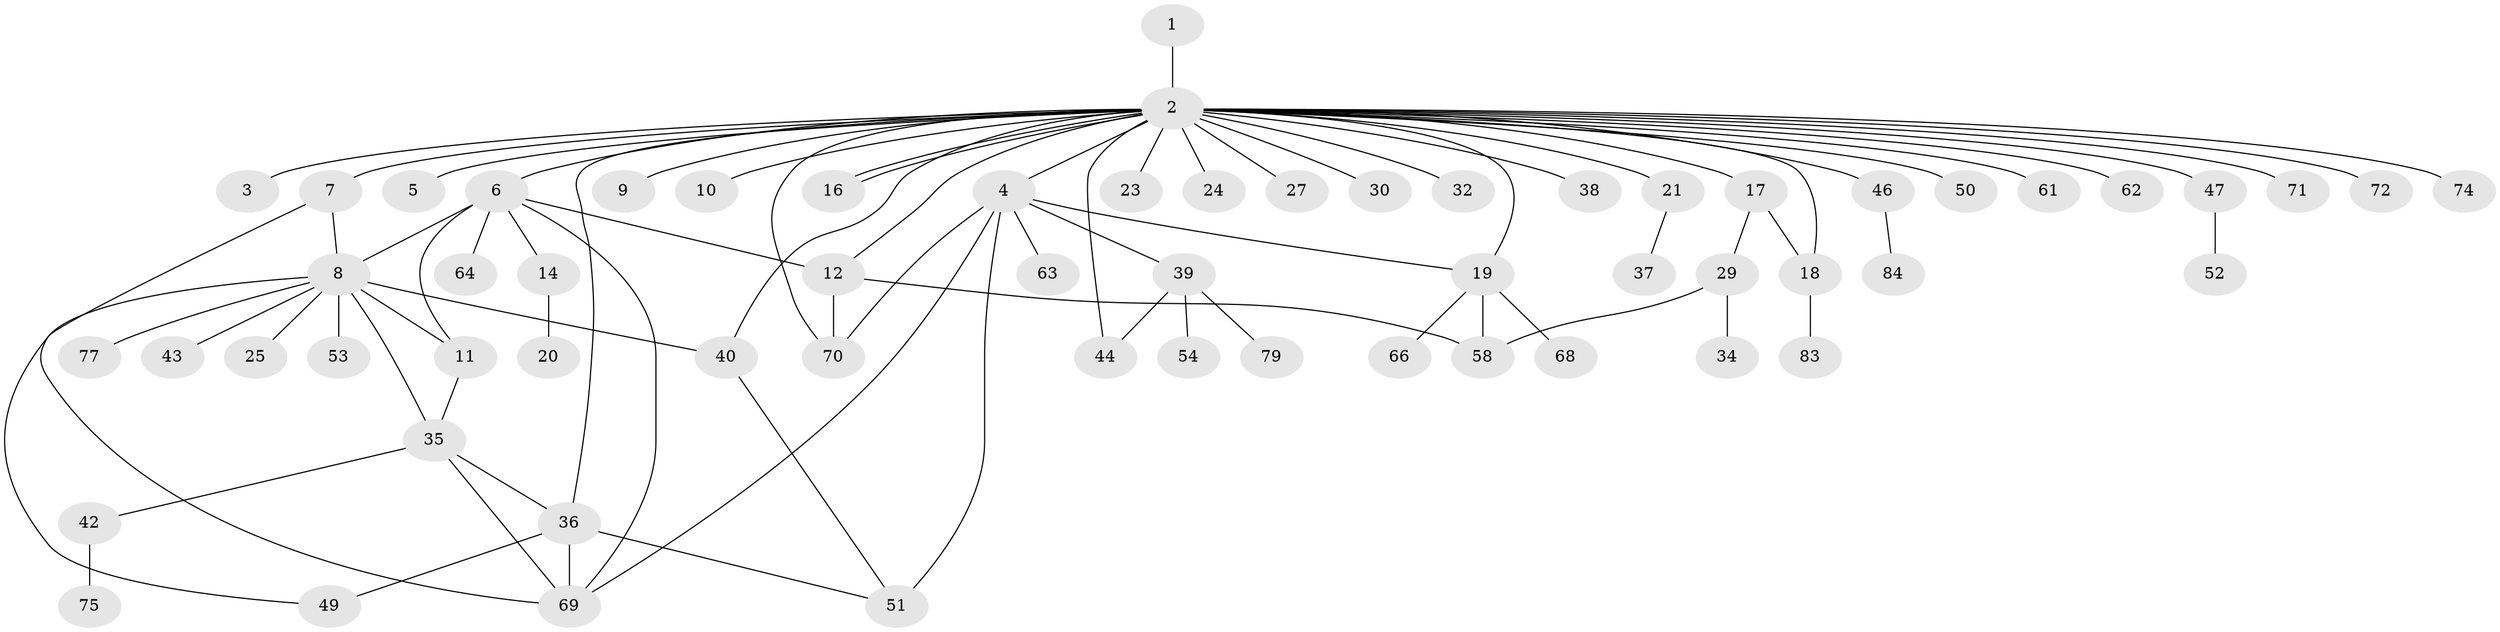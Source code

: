 // Generated by graph-tools (version 1.1) at 2025/23/03/03/25 07:23:50]
// undirected, 61 vertices, 81 edges
graph export_dot {
graph [start="1"]
  node [color=gray90,style=filled];
  1;
  2 [super="+22"];
  3;
  4 [super="+15"];
  5;
  6 [super="+33"];
  7 [super="+56"];
  8 [super="+13"];
  9;
  10;
  11;
  12 [super="+76"];
  14 [super="+31"];
  16 [super="+26"];
  17;
  18;
  19 [super="+28"];
  20 [super="+67"];
  21;
  23;
  24 [super="+57"];
  25;
  27;
  29 [super="+48"];
  30;
  32;
  34 [super="+81"];
  35 [super="+60"];
  36 [super="+55"];
  37 [super="+41"];
  38;
  39 [super="+80"];
  40;
  42;
  43;
  44 [super="+45"];
  46 [super="+59"];
  47;
  49;
  50;
  51 [super="+65"];
  52;
  53;
  54 [super="+73"];
  58 [super="+82"];
  61;
  62;
  63;
  64;
  66;
  68;
  69 [super="+78"];
  70;
  71;
  72;
  74;
  75;
  77;
  79;
  83;
  84;
  1 -- 2;
  2 -- 3;
  2 -- 4 [weight=2];
  2 -- 5;
  2 -- 6 [weight=2];
  2 -- 7;
  2 -- 9;
  2 -- 10;
  2 -- 16;
  2 -- 16;
  2 -- 17;
  2 -- 18;
  2 -- 19;
  2 -- 21;
  2 -- 24;
  2 -- 27;
  2 -- 30;
  2 -- 32;
  2 -- 38;
  2 -- 40;
  2 -- 44;
  2 -- 46;
  2 -- 47;
  2 -- 50;
  2 -- 61;
  2 -- 62;
  2 -- 70;
  2 -- 71;
  2 -- 72;
  2 -- 12;
  2 -- 36;
  2 -- 23;
  2 -- 74;
  4 -- 51;
  4 -- 69;
  4 -- 70;
  4 -- 39;
  4 -- 63;
  4 -- 19;
  6 -- 8;
  6 -- 11;
  6 -- 12;
  6 -- 14;
  6 -- 69;
  6 -- 64;
  7 -- 8;
  7 -- 69;
  8 -- 11;
  8 -- 35 [weight=2];
  8 -- 40;
  8 -- 49;
  8 -- 53;
  8 -- 77;
  8 -- 25;
  8 -- 43;
  11 -- 35;
  12 -- 70;
  12 -- 58;
  14 -- 20;
  17 -- 18;
  17 -- 29;
  18 -- 83;
  19 -- 68;
  19 -- 66;
  19 -- 58;
  21 -- 37;
  29 -- 34;
  29 -- 58;
  35 -- 36;
  35 -- 42;
  35 -- 69;
  36 -- 49;
  36 -- 69;
  36 -- 51;
  39 -- 44;
  39 -- 54;
  39 -- 79;
  40 -- 51;
  42 -- 75;
  46 -- 84;
  47 -- 52;
}
